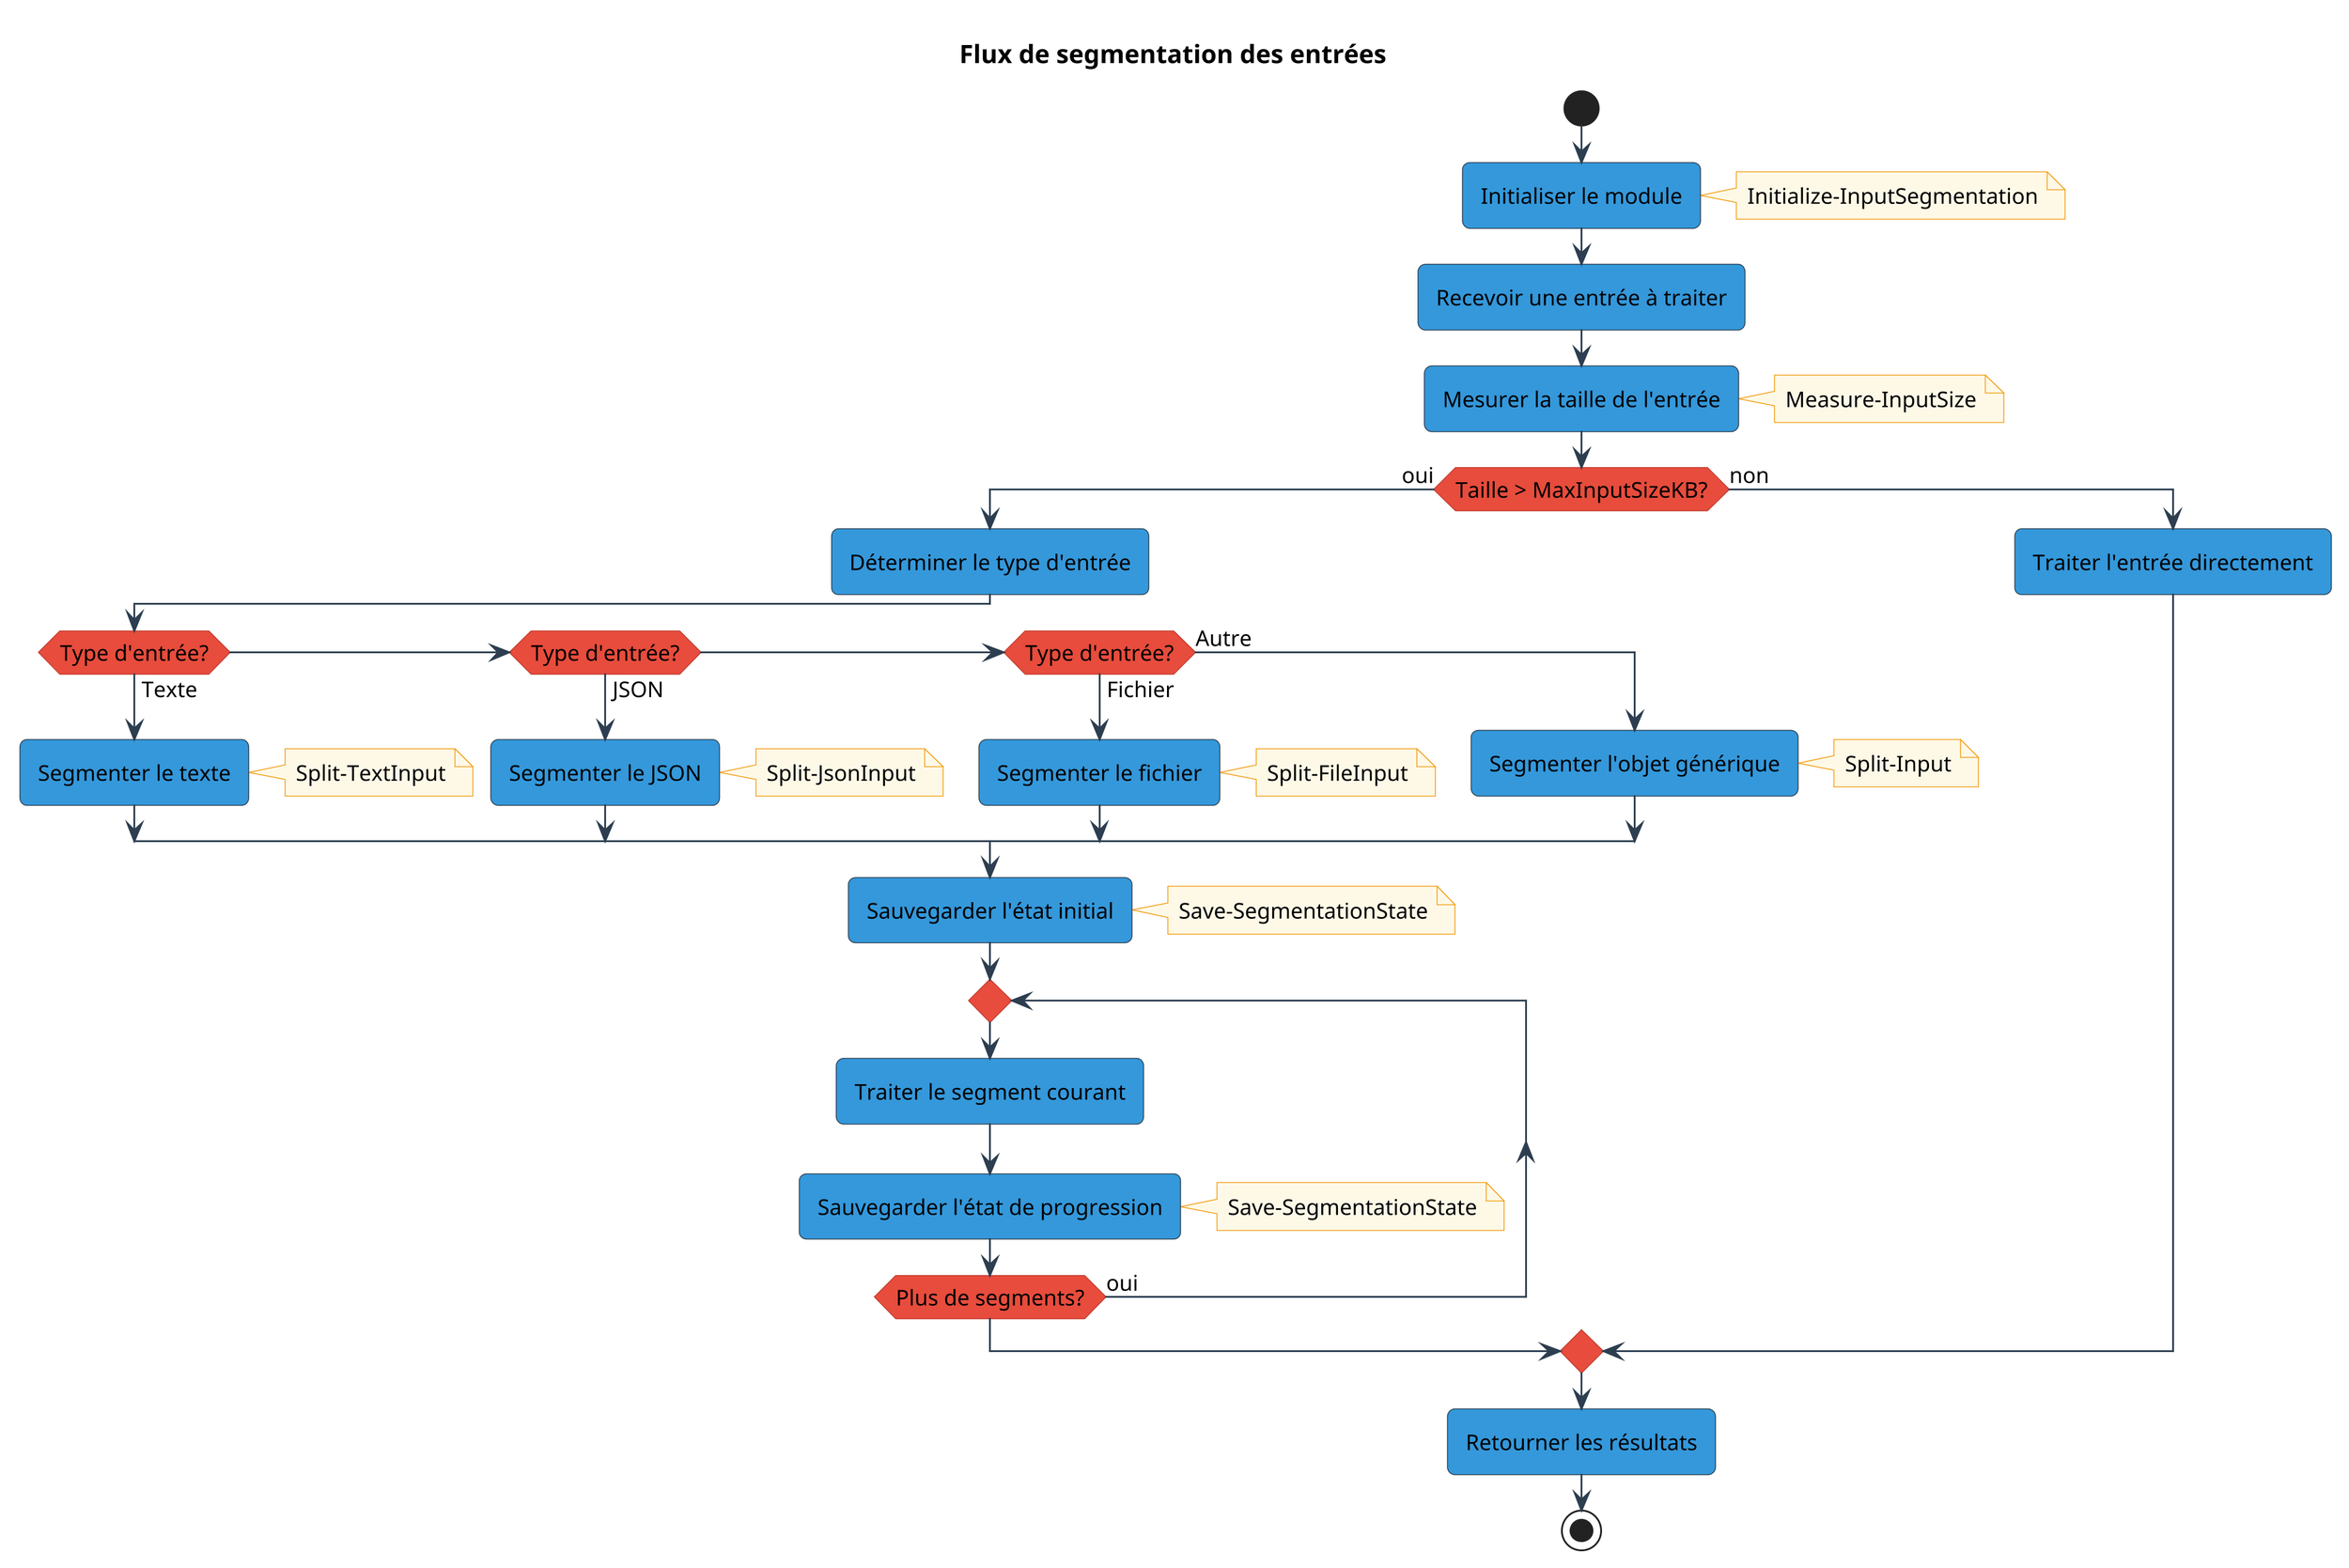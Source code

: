 @startuml InputSegmenter Flow

skinparam backgroundColor white
skinparam handwritten false
skinparam monochrome false
skinparam shadowing false
skinparam defaultFontName Arial
skinparam defaultFontSize 12
skinparam roundCorner 8
skinparam dpi 300
skinparam arrowColor #2C3E50
skinparam activityBackgroundColor #3498DB
skinparam activityBorderColor #2C3E50
skinparam activityDiamondBackgroundColor #E74C3C
skinparam activityDiamondBorderColor #C0392B
skinparam noteBackgroundColor #FEF9E7
skinparam noteBorderColor #F39C12

title "Flux de segmentation des entrées"

start

:Initialiser le module;
note right: Initialize-InputSegmentation

:Recevoir une entrée à traiter;

:Mesurer la taille de l'entrée;
note right: Measure-InputSize

if (Taille > MaxInputSizeKB?) then (oui)
  :Déterminer le type d'entrée;
  
  if (Type d'entrée?) then (Texte)
    :Segmenter le texte;
    note right: Split-TextInput
  elseif (Type d'entrée?) then (JSON)
    :Segmenter le JSON;
    note right: Split-JsonInput
  elseif (Type d'entrée?) then (Fichier)
    :Segmenter le fichier;
    note right: Split-FileInput
  else (Autre)
    :Segmenter l'objet générique;
    note right: Split-Input
  endif
  
  :Sauvegarder l'état initial;
  note right: Save-SegmentationState
  
  repeat
    :Traiter le segment courant;
    
    :Sauvegarder l'état de progression;
    note right: Save-SegmentationState
    
  repeat while (Plus de segments?) is (oui)
  
else (non)
  :Traiter l'entrée directement;
endif

:Retourner les résultats;

stop

@enduml
